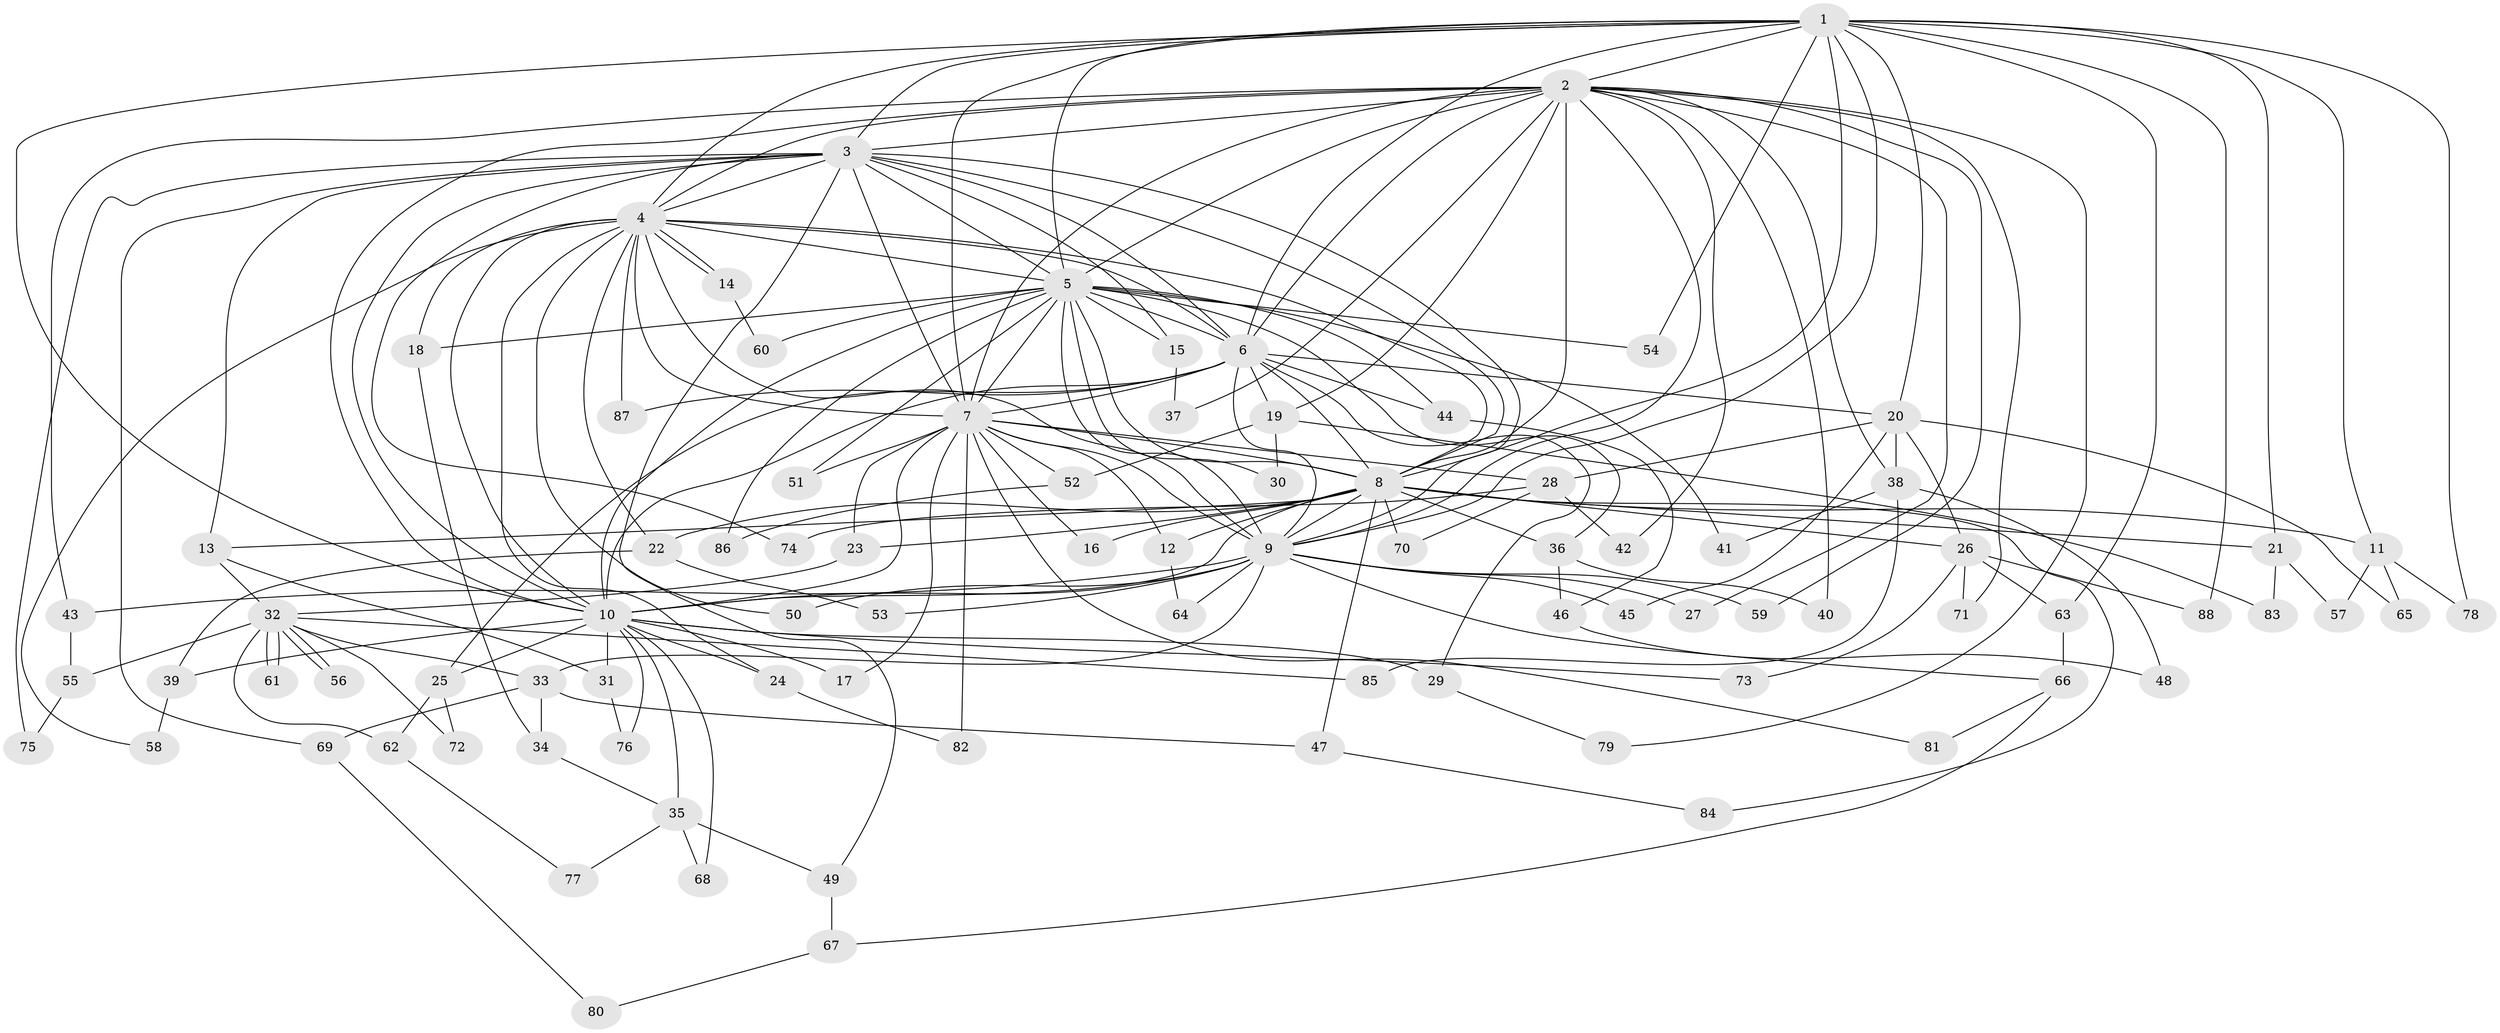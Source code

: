 // Generated by graph-tools (version 1.1) at 2025/49/03/09/25 03:49:39]
// undirected, 88 vertices, 201 edges
graph export_dot {
graph [start="1"]
  node [color=gray90,style=filled];
  1;
  2;
  3;
  4;
  5;
  6;
  7;
  8;
  9;
  10;
  11;
  12;
  13;
  14;
  15;
  16;
  17;
  18;
  19;
  20;
  21;
  22;
  23;
  24;
  25;
  26;
  27;
  28;
  29;
  30;
  31;
  32;
  33;
  34;
  35;
  36;
  37;
  38;
  39;
  40;
  41;
  42;
  43;
  44;
  45;
  46;
  47;
  48;
  49;
  50;
  51;
  52;
  53;
  54;
  55;
  56;
  57;
  58;
  59;
  60;
  61;
  62;
  63;
  64;
  65;
  66;
  67;
  68;
  69;
  70;
  71;
  72;
  73;
  74;
  75;
  76;
  77;
  78;
  79;
  80;
  81;
  82;
  83;
  84;
  85;
  86;
  87;
  88;
  1 -- 2;
  1 -- 3;
  1 -- 4;
  1 -- 5;
  1 -- 6;
  1 -- 7;
  1 -- 8;
  1 -- 9;
  1 -- 10;
  1 -- 11;
  1 -- 20;
  1 -- 21;
  1 -- 54;
  1 -- 63;
  1 -- 78;
  1 -- 88;
  2 -- 3;
  2 -- 4;
  2 -- 5;
  2 -- 6;
  2 -- 7;
  2 -- 8;
  2 -- 9;
  2 -- 10;
  2 -- 19;
  2 -- 27;
  2 -- 37;
  2 -- 38;
  2 -- 40;
  2 -- 42;
  2 -- 43;
  2 -- 59;
  2 -- 71;
  2 -- 79;
  3 -- 4;
  3 -- 5;
  3 -- 6;
  3 -- 7;
  3 -- 8;
  3 -- 9;
  3 -- 10;
  3 -- 13;
  3 -- 15;
  3 -- 49;
  3 -- 69;
  3 -- 74;
  3 -- 75;
  4 -- 5;
  4 -- 6;
  4 -- 7;
  4 -- 8;
  4 -- 9;
  4 -- 10;
  4 -- 14;
  4 -- 14;
  4 -- 18;
  4 -- 22;
  4 -- 24;
  4 -- 50;
  4 -- 58;
  4 -- 87;
  5 -- 6;
  5 -- 7;
  5 -- 8;
  5 -- 9;
  5 -- 10;
  5 -- 15;
  5 -- 18;
  5 -- 30;
  5 -- 36;
  5 -- 41;
  5 -- 44;
  5 -- 51;
  5 -- 54;
  5 -- 60;
  5 -- 86;
  6 -- 7;
  6 -- 8;
  6 -- 9;
  6 -- 10;
  6 -- 19;
  6 -- 20;
  6 -- 25;
  6 -- 29;
  6 -- 44;
  6 -- 87;
  7 -- 8;
  7 -- 9;
  7 -- 10;
  7 -- 12;
  7 -- 16;
  7 -- 17;
  7 -- 23;
  7 -- 28;
  7 -- 51;
  7 -- 52;
  7 -- 81;
  7 -- 82;
  8 -- 9;
  8 -- 10;
  8 -- 11;
  8 -- 12;
  8 -- 13;
  8 -- 16;
  8 -- 21;
  8 -- 22;
  8 -- 23;
  8 -- 26;
  8 -- 36;
  8 -- 47;
  8 -- 70;
  8 -- 84;
  9 -- 10;
  9 -- 27;
  9 -- 33;
  9 -- 43;
  9 -- 45;
  9 -- 50;
  9 -- 53;
  9 -- 59;
  9 -- 64;
  9 -- 66;
  10 -- 17;
  10 -- 24;
  10 -- 25;
  10 -- 29;
  10 -- 31;
  10 -- 35;
  10 -- 39;
  10 -- 68;
  10 -- 73;
  10 -- 76;
  11 -- 57;
  11 -- 65;
  11 -- 78;
  12 -- 64;
  13 -- 31;
  13 -- 32;
  14 -- 60;
  15 -- 37;
  18 -- 34;
  19 -- 30;
  19 -- 52;
  19 -- 83;
  20 -- 26;
  20 -- 28;
  20 -- 38;
  20 -- 45;
  20 -- 65;
  21 -- 57;
  21 -- 83;
  22 -- 39;
  22 -- 53;
  23 -- 32;
  24 -- 82;
  25 -- 62;
  25 -- 72;
  26 -- 63;
  26 -- 71;
  26 -- 73;
  26 -- 88;
  28 -- 42;
  28 -- 70;
  28 -- 74;
  29 -- 79;
  31 -- 76;
  32 -- 33;
  32 -- 55;
  32 -- 56;
  32 -- 56;
  32 -- 61;
  32 -- 61;
  32 -- 62;
  32 -- 72;
  32 -- 85;
  33 -- 34;
  33 -- 47;
  33 -- 69;
  34 -- 35;
  35 -- 49;
  35 -- 68;
  35 -- 77;
  36 -- 40;
  36 -- 46;
  38 -- 41;
  38 -- 48;
  38 -- 85;
  39 -- 58;
  43 -- 55;
  44 -- 46;
  46 -- 48;
  47 -- 84;
  49 -- 67;
  52 -- 86;
  55 -- 75;
  62 -- 77;
  63 -- 66;
  66 -- 67;
  66 -- 81;
  67 -- 80;
  69 -- 80;
}

